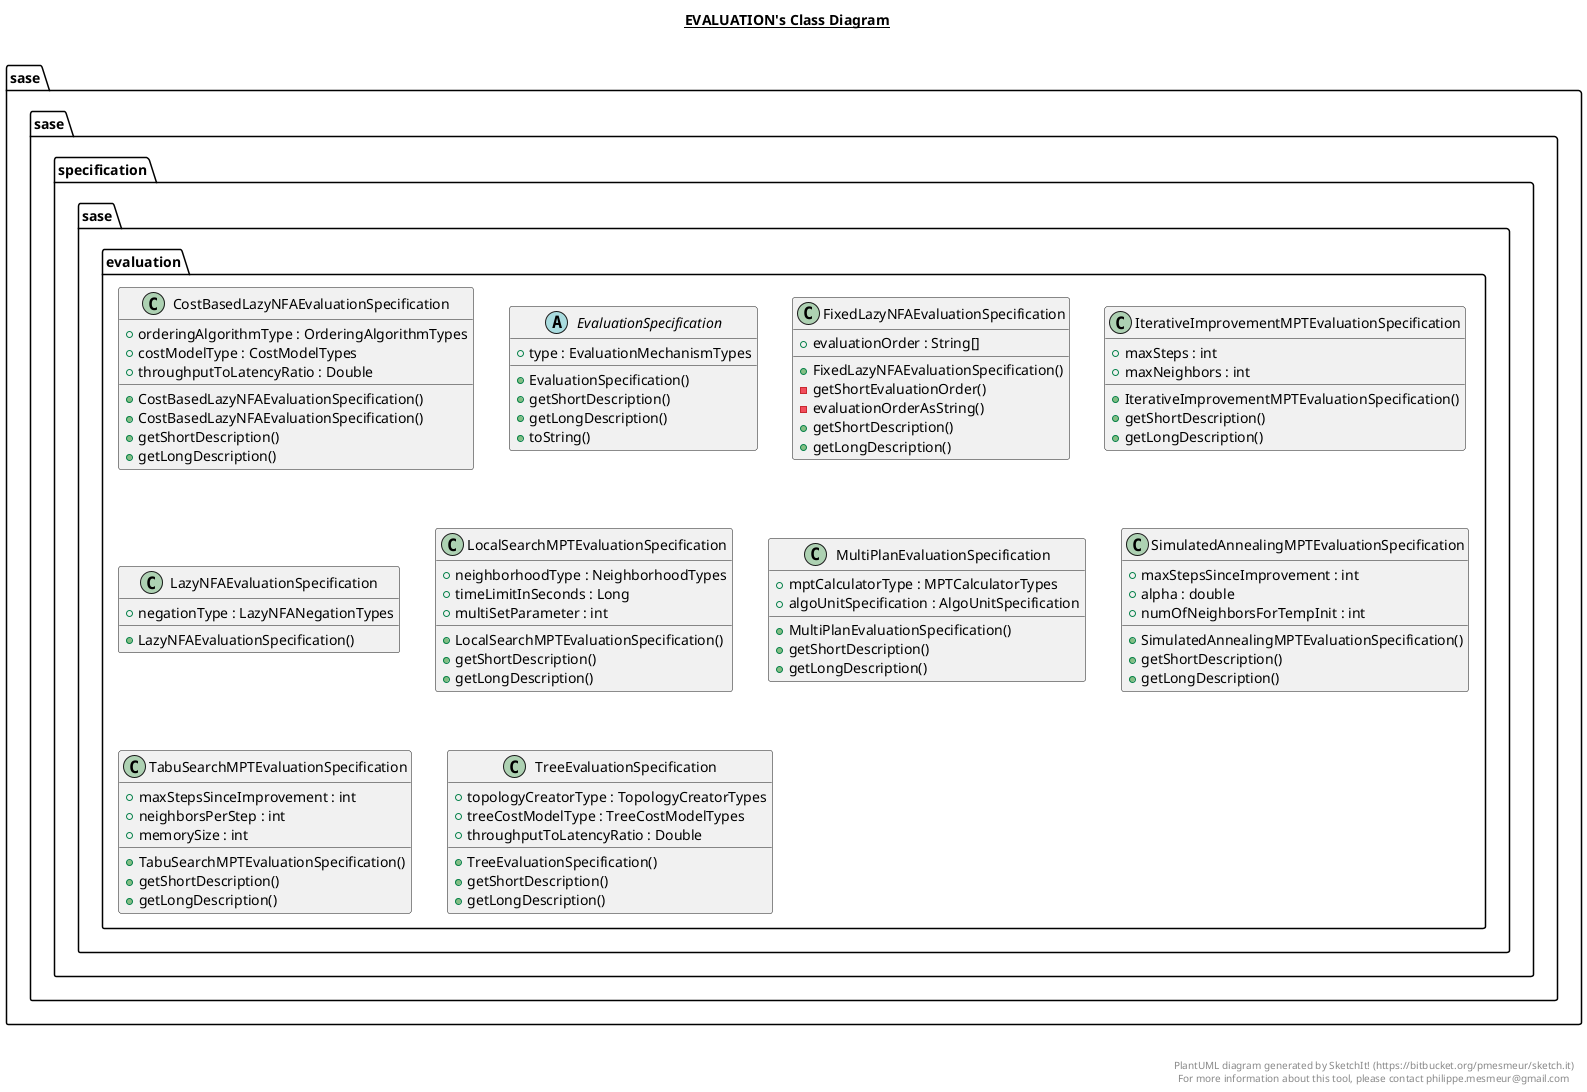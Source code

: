 @startuml

title __EVALUATION's Class Diagram__\n

  package sase.sase.specification {
    package sase.sase.specification.sase.evaluation {
      class CostBasedLazyNFAEvaluationSpecification {
          + orderingAlgorithmType : OrderingAlgorithmTypes
          + costModelType : CostModelTypes
          + throughputToLatencyRatio : Double
          + CostBasedLazyNFAEvaluationSpecification()
          + CostBasedLazyNFAEvaluationSpecification()
          + getShortDescription()
          + getLongDescription()
      }
    }
  }
  

  package sase.sase.specification {
    package sase.sase.specification.sase.evaluation {
      abstract class EvaluationSpecification {
          + type : EvaluationMechanismTypes
          + EvaluationSpecification()
          + getShortDescription()
          + getLongDescription()
          + toString()
      }
    }
  }
  

  package sase.sase.specification {
    package sase.sase.specification.sase.evaluation {
      class FixedLazyNFAEvaluationSpecification {
          + evaluationOrder : String[]
          + FixedLazyNFAEvaluationSpecification()
          - getShortEvaluationOrder()
          - evaluationOrderAsString()
          + getShortDescription()
          + getLongDescription()
      }
    }
  }
  

  package sase.sase.specification {
    package sase.sase.specification.sase.evaluation {
      class IterativeImprovementMPTEvaluationSpecification {
          + maxSteps : int
          + maxNeighbors : int
          + IterativeImprovementMPTEvaluationSpecification()
          + getShortDescription()
          + getLongDescription()
      }
    }
  }
  

  package sase.sase.specification {
    package sase.sase.specification.sase.evaluation {
      class LazyNFAEvaluationSpecification {
          + negationType : LazyNFANegationTypes
          + LazyNFAEvaluationSpecification()
      }
    }
  }
  

  package sase.sase.specification {
    package sase.sase.specification.sase.evaluation {
      class LocalSearchMPTEvaluationSpecification {
          + neighborhoodType : NeighborhoodTypes
          + timeLimitInSeconds : Long
          + multiSetParameter : int
          + LocalSearchMPTEvaluationSpecification()
          + getShortDescription()
          + getLongDescription()
      }
    }
  }
  

  package sase.sase.specification {
    package sase.sase.specification.sase.evaluation {
      class MultiPlanEvaluationSpecification {
          + mptCalculatorType : MPTCalculatorTypes
          + algoUnitSpecification : AlgoUnitSpecification
          + MultiPlanEvaluationSpecification()
          + getShortDescription()
          + getLongDescription()
      }
    }
  }
  

  package sase.sase.specification {
    package sase.sase.specification.sase.evaluation {
      class SimulatedAnnealingMPTEvaluationSpecification {
          + maxStepsSinceImprovement : int
          + alpha : double
          + numOfNeighborsForTempInit : int
          + SimulatedAnnealingMPTEvaluationSpecification()
          + getShortDescription()
          + getLongDescription()
      }
    }
  }
  

  package sase.sase.specification {
    package sase.sase.specification.sase.evaluation {
      class TabuSearchMPTEvaluationSpecification {
          + maxStepsSinceImprovement : int
          + neighborsPerStep : int
          + memorySize : int
          + TabuSearchMPTEvaluationSpecification()
          + getShortDescription()
          + getLongDescription()
      }
    }
  }
  

  package sase.sase.specification {
    package sase.sase.specification.sase.evaluation {
      class TreeEvaluationSpecification {
          + topologyCreatorType : TopologyCreatorTypes
          + treeCostModelType : TreeCostModelTypes
          + throughputToLatencyRatio : Double
          + TreeEvaluationSpecification()
          + getShortDescription()
          + getLongDescription()
      }
    }
  }
  



right footer


PlantUML diagram generated by SketchIt! (https://bitbucket.org/pmesmeur/sketch.it)
For more information about this tool, please contact philippe.mesmeur@gmail.com
endfooter

@enduml

